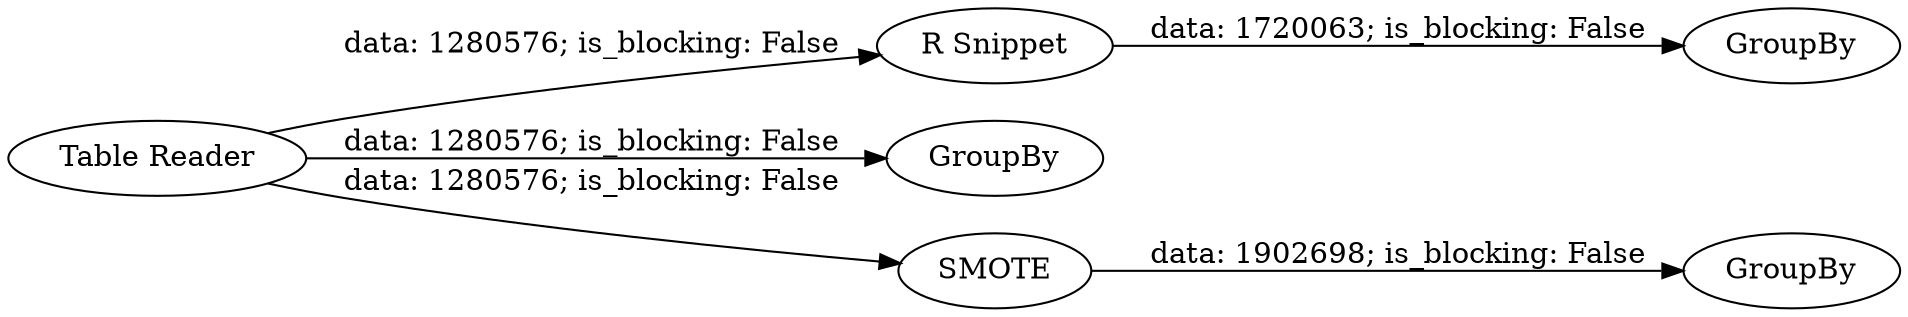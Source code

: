 digraph {
	"2224777822651670589_1" [label="Table Reader"]
	"2224777822651670589_484" [label="R Snippet"]
	"2224777822651670589_4" [label=GroupBy]
	"2224777822651670589_487" [label=GroupBy]
	"2224777822651670589_486" [label=GroupBy]
	"2224777822651670589_485" [label=SMOTE]
	"2224777822651670589_485" -> "2224777822651670589_486" [label="data: 1902698; is_blocking: False"]
	"2224777822651670589_1" -> "2224777822651670589_485" [label="data: 1280576; is_blocking: False"]
	"2224777822651670589_484" -> "2224777822651670589_487" [label="data: 1720063; is_blocking: False"]
	"2224777822651670589_1" -> "2224777822651670589_484" [label="data: 1280576; is_blocking: False"]
	"2224777822651670589_1" -> "2224777822651670589_4" [label="data: 1280576; is_blocking: False"]
	rankdir=LR
}
